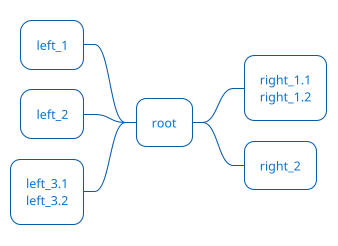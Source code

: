 ' Do not edit
' Theme Gallery
' autogenerated by script
'
@startmindmap
!$PUML_OUTLINE = "true"
!theme cloudscape-design
+ root
**:right_1.1
right_1.2;
++ right_2

left side

-- left_1
-- left_2
**:left_3.1
left_3.2;
@endmindmap
